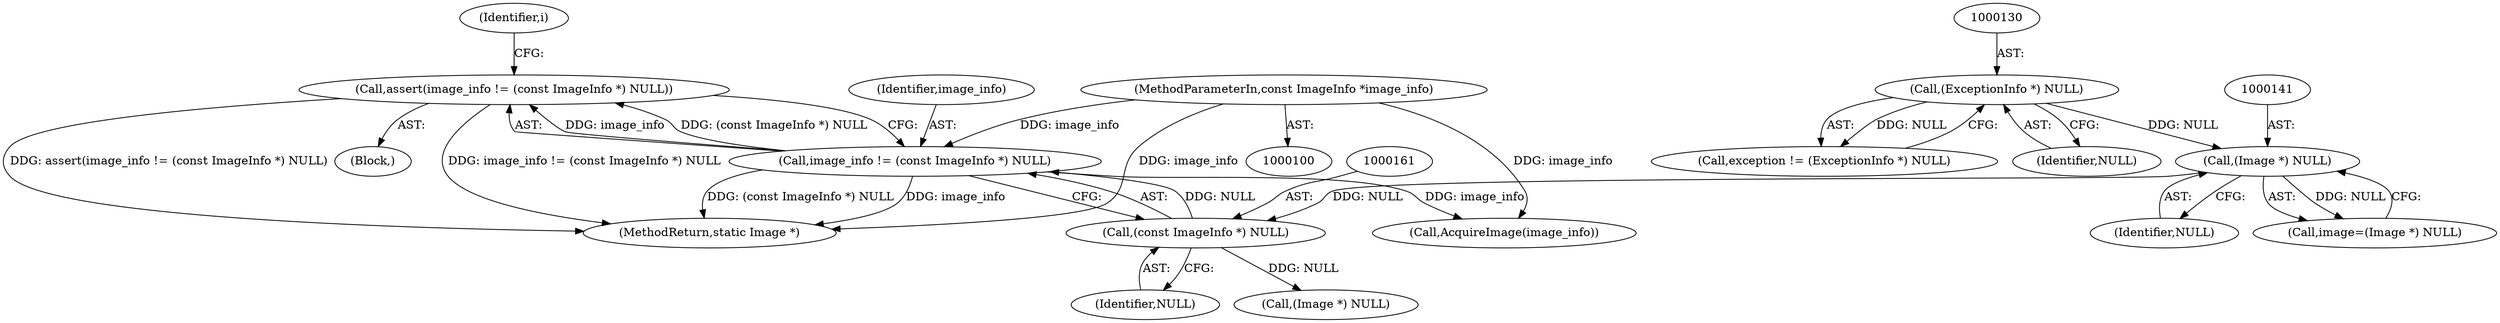 digraph "0_ImageMagick_8c10b9247509c0484b55330458846115131ec2ae@API" {
"1000157" [label="(Call,assert(image_info != (const ImageInfo *) NULL))"];
"1000158" [label="(Call,image_info != (const ImageInfo *) NULL)"];
"1000101" [label="(MethodParameterIn,const ImageInfo *image_info)"];
"1000160" [label="(Call,(const ImageInfo *) NULL)"];
"1000140" [label="(Call,(Image *) NULL)"];
"1000129" [label="(Call,(ExceptionInfo *) NULL)"];
"1000127" [label="(Call,exception != (ExceptionInfo *) NULL)"];
"1000159" [label="(Identifier,image_info)"];
"1000131" [label="(Identifier,NULL)"];
"1000142" [label="(Identifier,NULL)"];
"1000164" [label="(Identifier,i)"];
"1000160" [label="(Call,(const ImageInfo *) NULL)"];
"1000162" [label="(Identifier,NULL)"];
"1000174" [label="(Call,(Image *) NULL)"];
"1000143" [label="(Block,)"];
"1000101" [label="(MethodParameterIn,const ImageInfo *image_info)"];
"1000219" [label="(Call,AcquireImage(image_info))"];
"1000519" [label="(MethodReturn,static Image *)"];
"1000138" [label="(Call,image=(Image *) NULL)"];
"1000158" [label="(Call,image_info != (const ImageInfo *) NULL)"];
"1000129" [label="(Call,(ExceptionInfo *) NULL)"];
"1000140" [label="(Call,(Image *) NULL)"];
"1000157" [label="(Call,assert(image_info != (const ImageInfo *) NULL))"];
"1000157" -> "1000143"  [label="AST: "];
"1000157" -> "1000158"  [label="CFG: "];
"1000158" -> "1000157"  [label="AST: "];
"1000164" -> "1000157"  [label="CFG: "];
"1000157" -> "1000519"  [label="DDG: assert(image_info != (const ImageInfo *) NULL)"];
"1000157" -> "1000519"  [label="DDG: image_info != (const ImageInfo *) NULL"];
"1000158" -> "1000157"  [label="DDG: image_info"];
"1000158" -> "1000157"  [label="DDG: (const ImageInfo *) NULL"];
"1000158" -> "1000160"  [label="CFG: "];
"1000159" -> "1000158"  [label="AST: "];
"1000160" -> "1000158"  [label="AST: "];
"1000158" -> "1000519"  [label="DDG: image_info"];
"1000158" -> "1000519"  [label="DDG: (const ImageInfo *) NULL"];
"1000101" -> "1000158"  [label="DDG: image_info"];
"1000160" -> "1000158"  [label="DDG: NULL"];
"1000158" -> "1000219"  [label="DDG: image_info"];
"1000101" -> "1000100"  [label="AST: "];
"1000101" -> "1000519"  [label="DDG: image_info"];
"1000101" -> "1000219"  [label="DDG: image_info"];
"1000160" -> "1000162"  [label="CFG: "];
"1000161" -> "1000160"  [label="AST: "];
"1000162" -> "1000160"  [label="AST: "];
"1000140" -> "1000160"  [label="DDG: NULL"];
"1000160" -> "1000174"  [label="DDG: NULL"];
"1000140" -> "1000138"  [label="AST: "];
"1000140" -> "1000142"  [label="CFG: "];
"1000141" -> "1000140"  [label="AST: "];
"1000142" -> "1000140"  [label="AST: "];
"1000138" -> "1000140"  [label="CFG: "];
"1000140" -> "1000138"  [label="DDG: NULL"];
"1000129" -> "1000140"  [label="DDG: NULL"];
"1000129" -> "1000127"  [label="AST: "];
"1000129" -> "1000131"  [label="CFG: "];
"1000130" -> "1000129"  [label="AST: "];
"1000131" -> "1000129"  [label="AST: "];
"1000127" -> "1000129"  [label="CFG: "];
"1000129" -> "1000127"  [label="DDG: NULL"];
}
